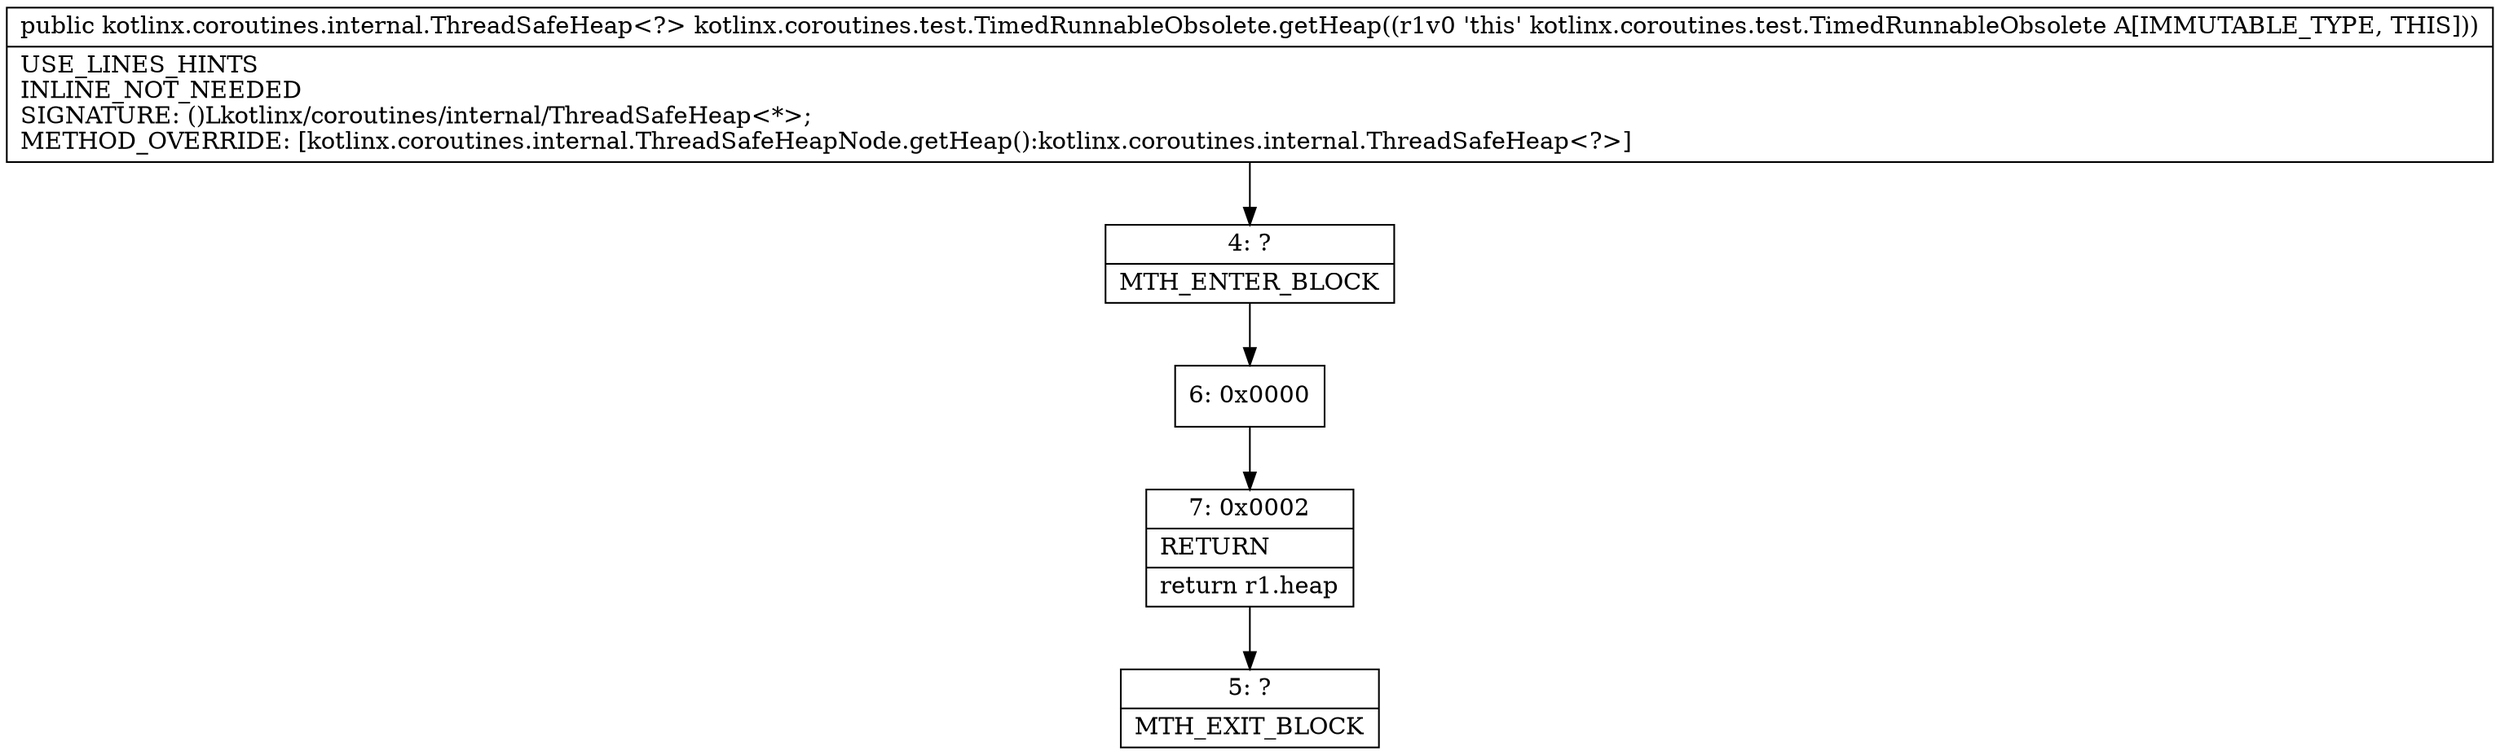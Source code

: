 digraph "CFG forkotlinx.coroutines.test.TimedRunnableObsolete.getHeap()Lkotlinx\/coroutines\/internal\/ThreadSafeHeap;" {
Node_4 [shape=record,label="{4\:\ ?|MTH_ENTER_BLOCK\l}"];
Node_6 [shape=record,label="{6\:\ 0x0000}"];
Node_7 [shape=record,label="{7\:\ 0x0002|RETURN\l|return r1.heap\l}"];
Node_5 [shape=record,label="{5\:\ ?|MTH_EXIT_BLOCK\l}"];
MethodNode[shape=record,label="{public kotlinx.coroutines.internal.ThreadSafeHeap\<?\> kotlinx.coroutines.test.TimedRunnableObsolete.getHeap((r1v0 'this' kotlinx.coroutines.test.TimedRunnableObsolete A[IMMUTABLE_TYPE, THIS]))  | USE_LINES_HINTS\lINLINE_NOT_NEEDED\lSIGNATURE: ()Lkotlinx\/coroutines\/internal\/ThreadSafeHeap\<*\>;\lMETHOD_OVERRIDE: [kotlinx.coroutines.internal.ThreadSafeHeapNode.getHeap():kotlinx.coroutines.internal.ThreadSafeHeap\<?\>]\l}"];
MethodNode -> Node_4;Node_4 -> Node_6;
Node_6 -> Node_7;
Node_7 -> Node_5;
}

